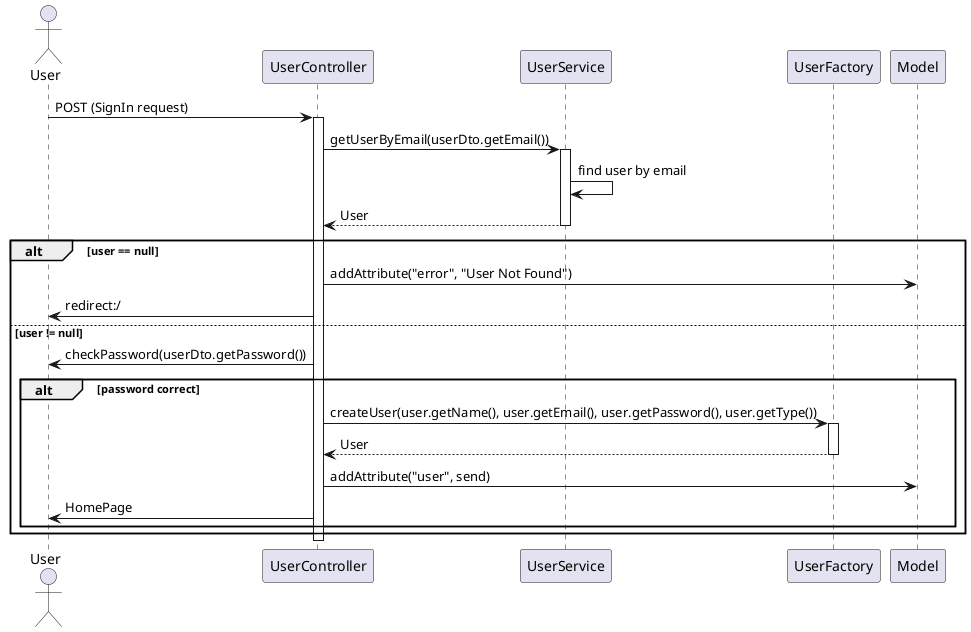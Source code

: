 @startuml
actor User
participant UserController
participant UserService
participant UserFactory
participant Model

User -> UserController: POST (SignIn request)
activate UserController

UserController -> UserService: getUserByEmail(userDto.getEmail())
activate UserService
UserService -> UserService: find user by email
UserService --> UserController: User
deactivate UserService

alt user == null
    UserController -> Model: addAttribute("error", "User Not Found")
    UserController -> User: redirect:/
else user != null
    UserController -> User: checkPassword(userDto.getPassword())
    alt password correct
        UserController -> UserFactory: createUser(user.getName(), user.getEmail(), user.getPassword(), user.getType())
        activate UserFactory
        UserFactory --> UserController: User
        deactivate UserFactory

        UserController -> Model: addAttribute("user", send)
        UserController -> User: HomePage
    end
end

deactivate UserController
@enduml
